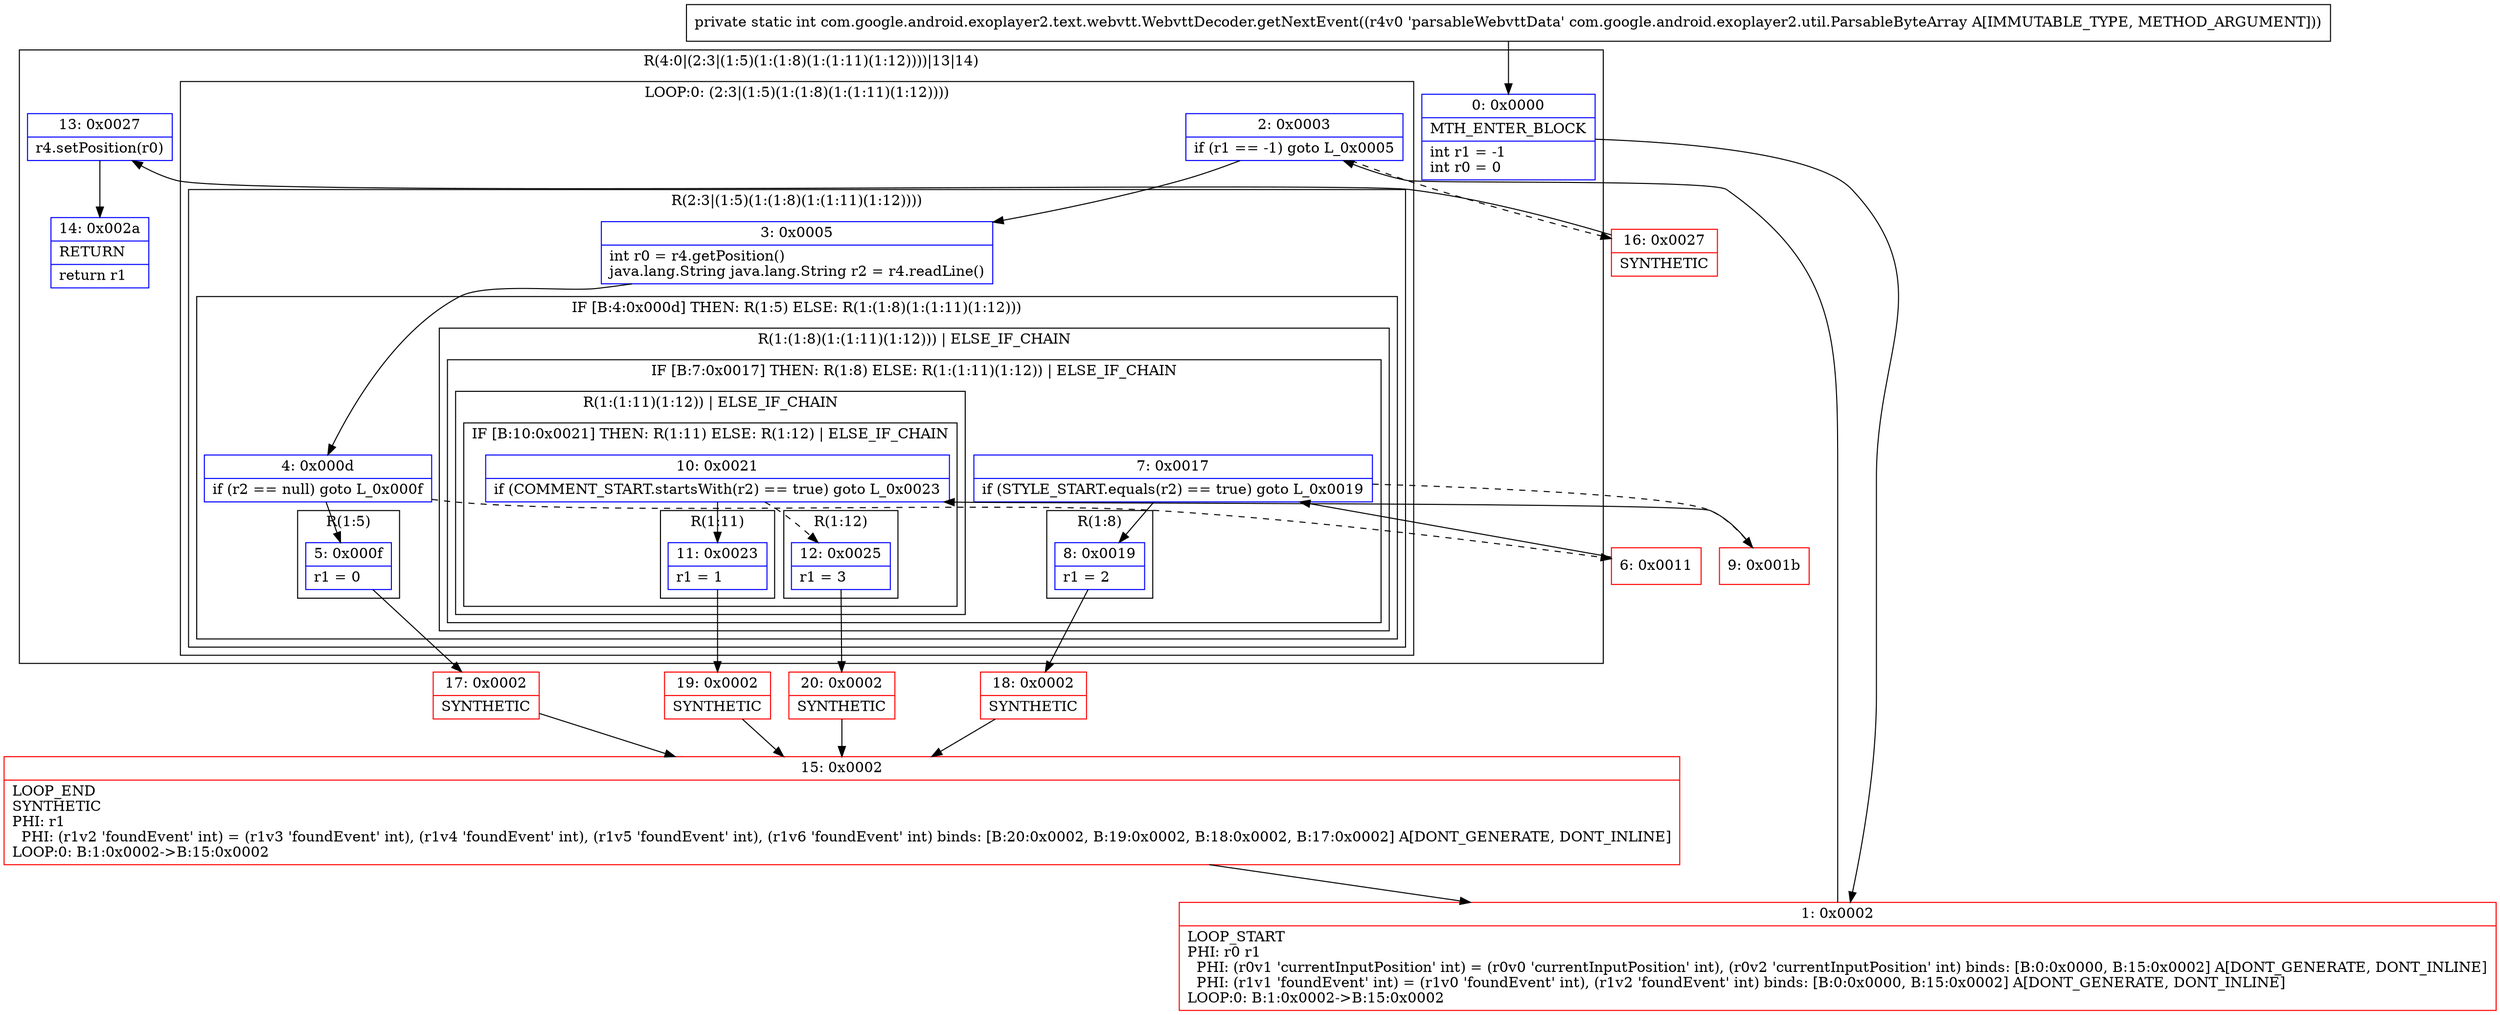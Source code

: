digraph "CFG forcom.google.android.exoplayer2.text.webvtt.WebvttDecoder.getNextEvent(Lcom\/google\/android\/exoplayer2\/util\/ParsableByteArray;)I" {
subgraph cluster_Region_1212395899 {
label = "R(4:0|(2:3|(1:5)(1:(1:8)(1:(1:11)(1:12))))|13|14)";
node [shape=record,color=blue];
Node_0 [shape=record,label="{0\:\ 0x0000|MTH_ENTER_BLOCK\l|int r1 = \-1\lint r0 = 0\l}"];
subgraph cluster_LoopRegion_1092382553 {
label = "LOOP:0: (2:3|(1:5)(1:(1:8)(1:(1:11)(1:12))))";
node [shape=record,color=blue];
Node_2 [shape=record,label="{2\:\ 0x0003|if (r1 == \-1) goto L_0x0005\l}"];
subgraph cluster_Region_2136850510 {
label = "R(2:3|(1:5)(1:(1:8)(1:(1:11)(1:12))))";
node [shape=record,color=blue];
Node_3 [shape=record,label="{3\:\ 0x0005|int r0 = r4.getPosition()\ljava.lang.String java.lang.String r2 = r4.readLine()\l}"];
subgraph cluster_IfRegion_282245255 {
label = "IF [B:4:0x000d] THEN: R(1:5) ELSE: R(1:(1:8)(1:(1:11)(1:12)))";
node [shape=record,color=blue];
Node_4 [shape=record,label="{4\:\ 0x000d|if (r2 == null) goto L_0x000f\l}"];
subgraph cluster_Region_1459625700 {
label = "R(1:5)";
node [shape=record,color=blue];
Node_5 [shape=record,label="{5\:\ 0x000f|r1 = 0\l}"];
}
subgraph cluster_Region_6685876 {
label = "R(1:(1:8)(1:(1:11)(1:12))) | ELSE_IF_CHAIN\l";
node [shape=record,color=blue];
subgraph cluster_IfRegion_1207067463 {
label = "IF [B:7:0x0017] THEN: R(1:8) ELSE: R(1:(1:11)(1:12)) | ELSE_IF_CHAIN\l";
node [shape=record,color=blue];
Node_7 [shape=record,label="{7\:\ 0x0017|if (STYLE_START.equals(r2) == true) goto L_0x0019\l}"];
subgraph cluster_Region_43888549 {
label = "R(1:8)";
node [shape=record,color=blue];
Node_8 [shape=record,label="{8\:\ 0x0019|r1 = 2\l}"];
}
subgraph cluster_Region_1499532701 {
label = "R(1:(1:11)(1:12)) | ELSE_IF_CHAIN\l";
node [shape=record,color=blue];
subgraph cluster_IfRegion_1698081351 {
label = "IF [B:10:0x0021] THEN: R(1:11) ELSE: R(1:12) | ELSE_IF_CHAIN\l";
node [shape=record,color=blue];
Node_10 [shape=record,label="{10\:\ 0x0021|if (COMMENT_START.startsWith(r2) == true) goto L_0x0023\l}"];
subgraph cluster_Region_1597782124 {
label = "R(1:11)";
node [shape=record,color=blue];
Node_11 [shape=record,label="{11\:\ 0x0023|r1 = 1\l}"];
}
subgraph cluster_Region_780599740 {
label = "R(1:12)";
node [shape=record,color=blue];
Node_12 [shape=record,label="{12\:\ 0x0025|r1 = 3\l}"];
}
}
}
}
}
}
}
}
Node_13 [shape=record,label="{13\:\ 0x0027|r4.setPosition(r0)\l}"];
Node_14 [shape=record,label="{14\:\ 0x002a|RETURN\l|return r1\l}"];
}
Node_1 [shape=record,color=red,label="{1\:\ 0x0002|LOOP_START\lPHI: r0 r1 \l  PHI: (r0v1 'currentInputPosition' int) = (r0v0 'currentInputPosition' int), (r0v2 'currentInputPosition' int) binds: [B:0:0x0000, B:15:0x0002] A[DONT_GENERATE, DONT_INLINE]\l  PHI: (r1v1 'foundEvent' int) = (r1v0 'foundEvent' int), (r1v2 'foundEvent' int) binds: [B:0:0x0000, B:15:0x0002] A[DONT_GENERATE, DONT_INLINE]\lLOOP:0: B:1:0x0002\-\>B:15:0x0002\l}"];
Node_6 [shape=record,color=red,label="{6\:\ 0x0011}"];
Node_9 [shape=record,color=red,label="{9\:\ 0x001b}"];
Node_15 [shape=record,color=red,label="{15\:\ 0x0002|LOOP_END\lSYNTHETIC\lPHI: r1 \l  PHI: (r1v2 'foundEvent' int) = (r1v3 'foundEvent' int), (r1v4 'foundEvent' int), (r1v5 'foundEvent' int), (r1v6 'foundEvent' int) binds: [B:20:0x0002, B:19:0x0002, B:18:0x0002, B:17:0x0002] A[DONT_GENERATE, DONT_INLINE]\lLOOP:0: B:1:0x0002\-\>B:15:0x0002\l}"];
Node_16 [shape=record,color=red,label="{16\:\ 0x0027|SYNTHETIC\l}"];
Node_17 [shape=record,color=red,label="{17\:\ 0x0002|SYNTHETIC\l}"];
Node_18 [shape=record,color=red,label="{18\:\ 0x0002|SYNTHETIC\l}"];
Node_19 [shape=record,color=red,label="{19\:\ 0x0002|SYNTHETIC\l}"];
Node_20 [shape=record,color=red,label="{20\:\ 0x0002|SYNTHETIC\l}"];
MethodNode[shape=record,label="{private static int com.google.android.exoplayer2.text.webvtt.WebvttDecoder.getNextEvent((r4v0 'parsableWebvttData' com.google.android.exoplayer2.util.ParsableByteArray A[IMMUTABLE_TYPE, METHOD_ARGUMENT])) }"];
MethodNode -> Node_0;
Node_0 -> Node_1;
Node_2 -> Node_3;
Node_2 -> Node_16[style=dashed];
Node_3 -> Node_4;
Node_4 -> Node_5;
Node_4 -> Node_6[style=dashed];
Node_5 -> Node_17;
Node_7 -> Node_8;
Node_7 -> Node_9[style=dashed];
Node_8 -> Node_18;
Node_10 -> Node_11;
Node_10 -> Node_12[style=dashed];
Node_11 -> Node_19;
Node_12 -> Node_20;
Node_13 -> Node_14;
Node_1 -> Node_2;
Node_6 -> Node_7;
Node_9 -> Node_10;
Node_15 -> Node_1;
Node_16 -> Node_13;
Node_17 -> Node_15;
Node_18 -> Node_15;
Node_19 -> Node_15;
Node_20 -> Node_15;
}

